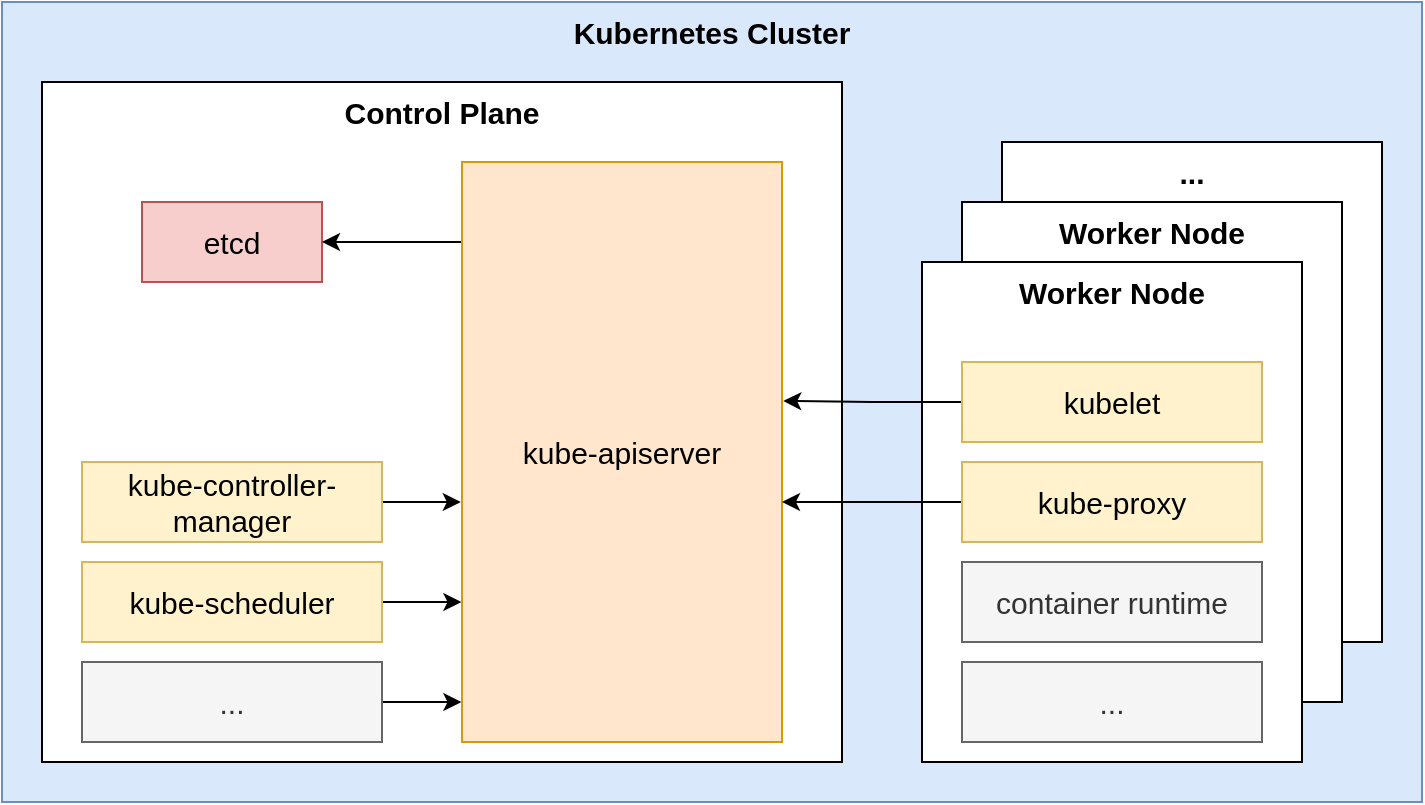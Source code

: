 <mxfile version="20.3.0" type="device"><diagram id="p1xk7uySnmMf7HOmg7kO" name="Page-1"><mxGraphModel dx="922" dy="710" grid="1" gridSize="10" guides="1" tooltips="1" connect="1" arrows="1" fold="1" page="1" pageScale="1" pageWidth="850" pageHeight="1100" math="0" shadow="0"><root><mxCell id="0"/><mxCell id="1" parent="0"/><mxCell id="BH5d-qDM96MjpCKAj1X8-22" value="Kubernetes Cluster" style="rounded=0;whiteSpace=wrap;html=1;align=center;verticalAlign=top;fontSize=15;fontStyle=1;fillColor=#dae8fc;strokeColor=#6c8ebf;" vertex="1" parent="1"><mxGeometry x="60" y="210" width="710" height="400" as="geometry"/></mxCell><mxCell id="BH5d-qDM96MjpCKAj1X8-20" value="..." style="rounded=0;whiteSpace=wrap;html=1;align=center;verticalAlign=top;fontSize=15;fontStyle=1" vertex="1" parent="1"><mxGeometry x="560" y="280" width="190" height="250" as="geometry"/></mxCell><mxCell id="BH5d-qDM96MjpCKAj1X8-15" value="Worker Node" style="rounded=0;whiteSpace=wrap;html=1;align=center;verticalAlign=top;fontSize=15;fontStyle=1" vertex="1" parent="1"><mxGeometry x="540" y="310" width="190" height="250" as="geometry"/></mxCell><mxCell id="BH5d-qDM96MjpCKAj1X8-1" value="Control Plane" style="rounded=0;whiteSpace=wrap;html=1;align=center;verticalAlign=top;fontSize=15;fontStyle=1" vertex="1" parent="1"><mxGeometry x="80" y="250" width="400" height="340" as="geometry"/></mxCell><mxCell id="BH5d-qDM96MjpCKAj1X8-27" style="edgeStyle=orthogonalEdgeStyle;rounded=0;orthogonalLoop=1;jettySize=auto;html=1;exitX=1;exitY=0.5;exitDx=0;exitDy=0;entryX=-0.004;entryY=0.587;entryDx=0;entryDy=0;entryPerimeter=0;fontSize=15;" edge="1" parent="1" source="BH5d-qDM96MjpCKAj1X8-4" target="BH5d-qDM96MjpCKAj1X8-8"><mxGeometry relative="1" as="geometry"/></mxCell><mxCell id="BH5d-qDM96MjpCKAj1X8-4" value="kube-controller-manager" style="rounded=0;whiteSpace=wrap;html=1;fillColor=#fff2cc;strokeColor=#d6b656;fontSize=15;" vertex="1" parent="1"><mxGeometry x="100" y="440" width="150" height="40" as="geometry"/></mxCell><mxCell id="BH5d-qDM96MjpCKAj1X8-29" style="edgeStyle=orthogonalEdgeStyle;rounded=0;orthogonalLoop=1;jettySize=auto;html=1;exitX=1;exitY=0.5;exitDx=0;exitDy=0;entryX=-0.002;entryY=0.761;entryDx=0;entryDy=0;fontSize=15;entryPerimeter=0;" edge="1" parent="1" source="BH5d-qDM96MjpCKAj1X8-6" target="BH5d-qDM96MjpCKAj1X8-8"><mxGeometry relative="1" as="geometry"/></mxCell><mxCell id="BH5d-qDM96MjpCKAj1X8-6" value="kube-scheduler" style="rounded=0;whiteSpace=wrap;html=1;fillColor=#fff2cc;strokeColor=#d6b656;fontSize=15;" vertex="1" parent="1"><mxGeometry x="100" y="490" width="150" height="40" as="geometry"/></mxCell><mxCell id="BH5d-qDM96MjpCKAj1X8-7" value="etcd" style="rounded=0;whiteSpace=wrap;html=1;fillColor=#f8cecc;strokeColor=#b85450;fontSize=15;" vertex="1" parent="1"><mxGeometry x="130" y="310" width="90" height="40" as="geometry"/></mxCell><mxCell id="BH5d-qDM96MjpCKAj1X8-25" style="edgeStyle=orthogonalEdgeStyle;rounded=0;orthogonalLoop=1;jettySize=auto;html=1;entryX=1;entryY=0.5;entryDx=0;entryDy=0;fontSize=15;" edge="1" parent="1" target="BH5d-qDM96MjpCKAj1X8-7"><mxGeometry relative="1" as="geometry"><mxPoint x="290" y="330" as="sourcePoint"/><Array as="points"><mxPoint x="290" y="330"/></Array></mxGeometry></mxCell><mxCell id="BH5d-qDM96MjpCKAj1X8-8" value="kube-apiserver" style="rounded=0;whiteSpace=wrap;html=1;fillColor=#ffe6cc;strokeColor=#d79b00;fontSize=15;" vertex="1" parent="1"><mxGeometry x="290" y="290" width="160" height="290" as="geometry"/></mxCell><mxCell id="BH5d-qDM96MjpCKAj1X8-10" value="Worker Node" style="rounded=0;whiteSpace=wrap;html=1;align=center;verticalAlign=top;fontSize=15;fontStyle=1" vertex="1" parent="1"><mxGeometry x="520" y="340" width="190" height="250" as="geometry"/></mxCell><mxCell id="BH5d-qDM96MjpCKAj1X8-32" style="edgeStyle=orthogonalEdgeStyle;rounded=0;orthogonalLoop=1;jettySize=auto;html=1;exitX=0;exitY=0.5;exitDx=0;exitDy=0;entryX=1.004;entryY=0.412;entryDx=0;entryDy=0;entryPerimeter=0;fontSize=15;" edge="1" parent="1" source="BH5d-qDM96MjpCKAj1X8-11" target="BH5d-qDM96MjpCKAj1X8-8"><mxGeometry relative="1" as="geometry"/></mxCell><mxCell id="BH5d-qDM96MjpCKAj1X8-11" value="kubelet" style="rounded=0;whiteSpace=wrap;html=1;fillColor=#fff2cc;strokeColor=#d6b656;fontSize=15;" vertex="1" parent="1"><mxGeometry x="540" y="390" width="150" height="40" as="geometry"/></mxCell><mxCell id="BH5d-qDM96MjpCKAj1X8-12" value="container runtime" style="rounded=0;whiteSpace=wrap;html=1;fillColor=#f5f5f5;fontColor=#333333;strokeColor=#666666;fontSize=15;" vertex="1" parent="1"><mxGeometry x="540" y="490" width="150" height="40" as="geometry"/></mxCell><mxCell id="BH5d-qDM96MjpCKAj1X8-33" style="edgeStyle=orthogonalEdgeStyle;rounded=0;orthogonalLoop=1;jettySize=auto;html=1;exitX=0;exitY=0.5;exitDx=0;exitDy=0;fontSize=15;" edge="1" parent="1" source="BH5d-qDM96MjpCKAj1X8-13"><mxGeometry relative="1" as="geometry"><mxPoint x="450" y="460" as="targetPoint"/></mxGeometry></mxCell><mxCell id="BH5d-qDM96MjpCKAj1X8-13" value="kube-proxy" style="rounded=0;whiteSpace=wrap;html=1;fillColor=#fff2cc;strokeColor=#d6b656;fontSize=15;" vertex="1" parent="1"><mxGeometry x="540" y="440" width="150" height="40" as="geometry"/></mxCell><mxCell id="BH5d-qDM96MjpCKAj1X8-14" value="..." style="rounded=0;whiteSpace=wrap;html=1;fillColor=#f5f5f5;fontColor=#333333;strokeColor=#666666;fontSize=15;" vertex="1" parent="1"><mxGeometry x="540" y="540" width="150" height="40" as="geometry"/></mxCell><mxCell id="BH5d-qDM96MjpCKAj1X8-31" style="edgeStyle=orthogonalEdgeStyle;rounded=0;orthogonalLoop=1;jettySize=auto;html=1;exitX=1;exitY=0.5;exitDx=0;exitDy=0;entryX=-0.002;entryY=0.932;entryDx=0;entryDy=0;entryPerimeter=0;fontSize=15;" edge="1" parent="1" source="BH5d-qDM96MjpCKAj1X8-21" target="BH5d-qDM96MjpCKAj1X8-8"><mxGeometry relative="1" as="geometry"/></mxCell><mxCell id="BH5d-qDM96MjpCKAj1X8-21" value="..." style="rounded=0;whiteSpace=wrap;html=1;fillColor=#f5f5f5;fontColor=#333333;strokeColor=#666666;fontSize=15;" vertex="1" parent="1"><mxGeometry x="100" y="540" width="150" height="40" as="geometry"/></mxCell></root></mxGraphModel></diagram></mxfile>